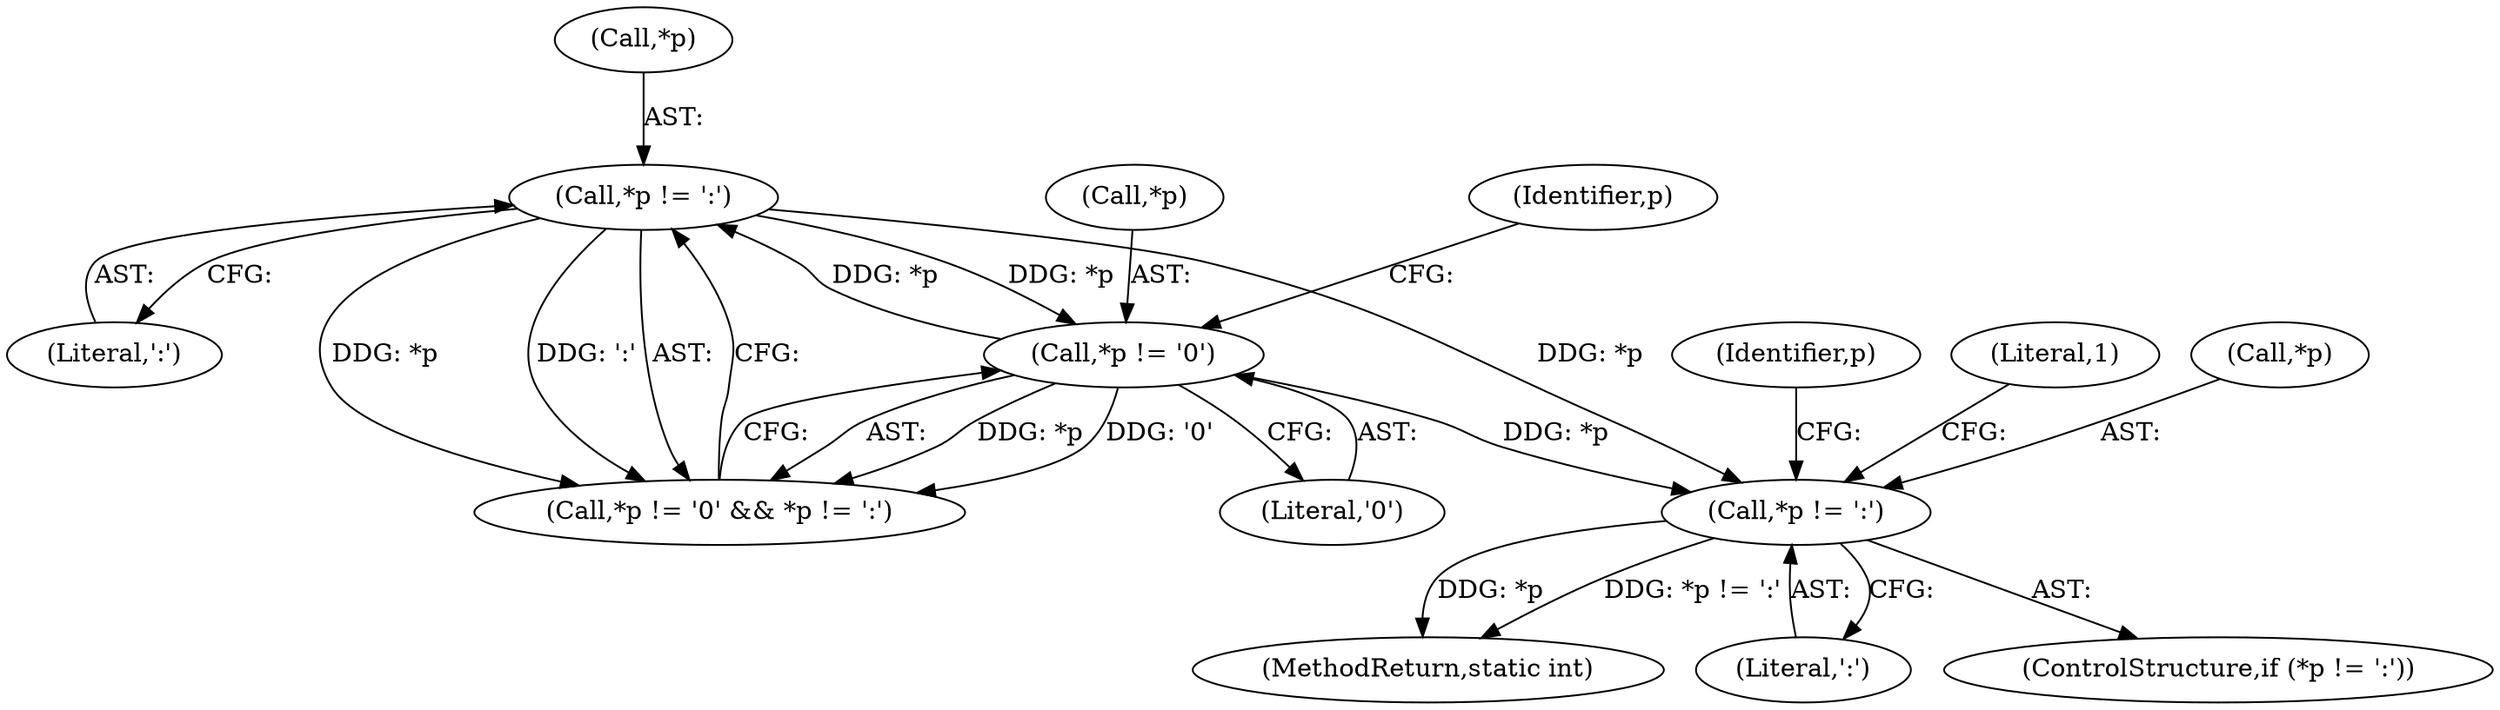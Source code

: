 digraph "0_FFmpeg_2a05c8f813de6f2278827734bf8102291e7484aa_7@pointer" {
"1000384" [label="(Call,*p != ':')"];
"1000377" [label="(Call,*p != ':')"];
"1000373" [label="(Call,*p != '\0')"];
"1000378" [label="(Call,*p)"];
"1000384" [label="(Call,*p != ':')"];
"1000392" [label="(Identifier,p)"];
"1000374" [label="(Call,*p)"];
"1000373" [label="(Call,*p != '\0')"];
"1000380" [label="(Literal,':')"];
"1000376" [label="(Literal,'\0')"];
"1000389" [label="(Literal,1)"];
"1000684" [label="(MethodReturn,static int)"];
"1000385" [label="(Call,*p)"];
"1000387" [label="(Literal,':')"];
"1000379" [label="(Identifier,p)"];
"1000377" [label="(Call,*p != ':')"];
"1000372" [label="(Call,*p != '\0' && *p != ':')"];
"1000383" [label="(ControlStructure,if (*p != ':'))"];
"1000384" -> "1000383"  [label="AST: "];
"1000384" -> "1000387"  [label="CFG: "];
"1000385" -> "1000384"  [label="AST: "];
"1000387" -> "1000384"  [label="AST: "];
"1000389" -> "1000384"  [label="CFG: "];
"1000392" -> "1000384"  [label="CFG: "];
"1000384" -> "1000684"  [label="DDG: *p != ':'"];
"1000384" -> "1000684"  [label="DDG: *p"];
"1000377" -> "1000384"  [label="DDG: *p"];
"1000373" -> "1000384"  [label="DDG: *p"];
"1000377" -> "1000372"  [label="AST: "];
"1000377" -> "1000380"  [label="CFG: "];
"1000378" -> "1000377"  [label="AST: "];
"1000380" -> "1000377"  [label="AST: "];
"1000372" -> "1000377"  [label="CFG: "];
"1000377" -> "1000373"  [label="DDG: *p"];
"1000377" -> "1000372"  [label="DDG: *p"];
"1000377" -> "1000372"  [label="DDG: ':'"];
"1000373" -> "1000377"  [label="DDG: *p"];
"1000373" -> "1000372"  [label="AST: "];
"1000373" -> "1000376"  [label="CFG: "];
"1000374" -> "1000373"  [label="AST: "];
"1000376" -> "1000373"  [label="AST: "];
"1000379" -> "1000373"  [label="CFG: "];
"1000372" -> "1000373"  [label="CFG: "];
"1000373" -> "1000372"  [label="DDG: *p"];
"1000373" -> "1000372"  [label="DDG: '\0'"];
}
